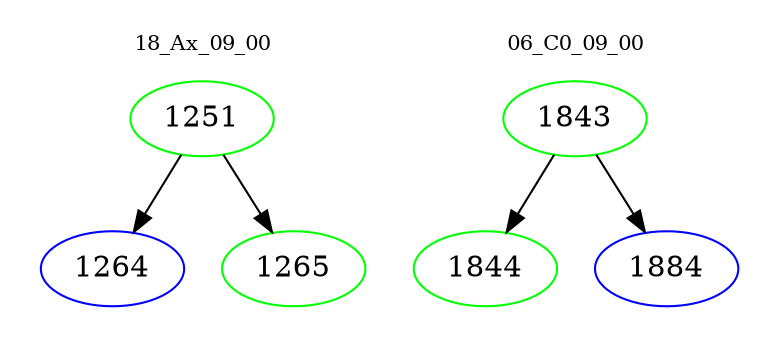 digraph{
subgraph cluster_0 {
color = white
label = "18_Ax_09_00";
fontsize=10;
T0_1251 [label="1251", color="green"]
T0_1251 -> T0_1264 [color="black"]
T0_1264 [label="1264", color="blue"]
T0_1251 -> T0_1265 [color="black"]
T0_1265 [label="1265", color="green"]
}
subgraph cluster_1 {
color = white
label = "06_C0_09_00";
fontsize=10;
T1_1843 [label="1843", color="green"]
T1_1843 -> T1_1844 [color="black"]
T1_1844 [label="1844", color="green"]
T1_1843 -> T1_1884 [color="black"]
T1_1884 [label="1884", color="blue"]
}
}
